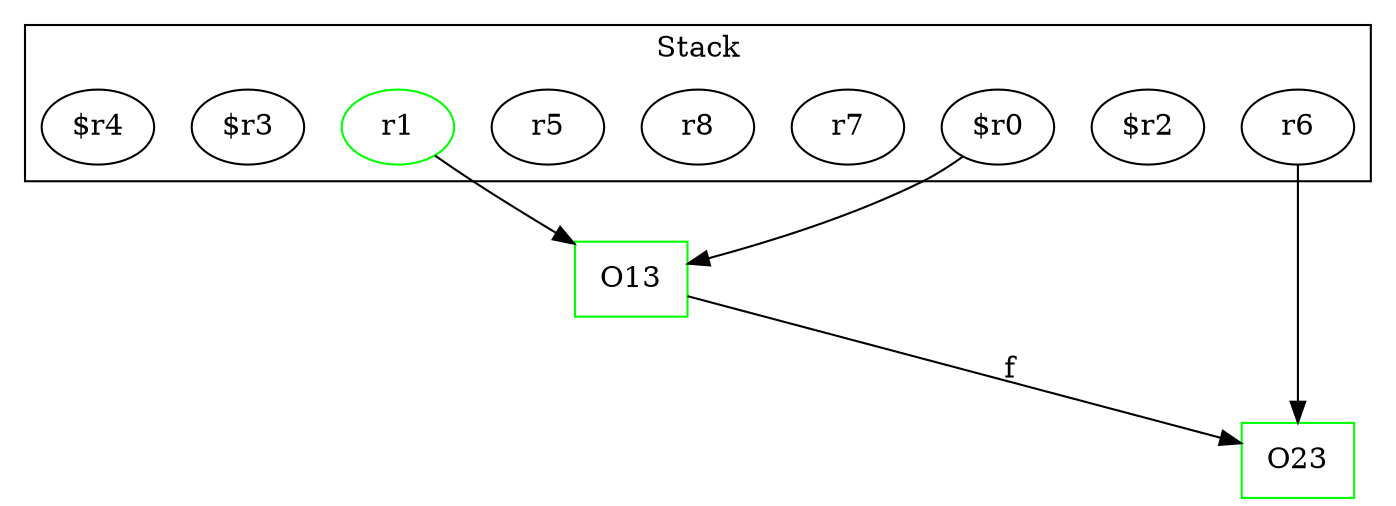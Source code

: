 digraph sample {
  rankDir="LR";
  subgraph cluster_0 {
    label="Stack"
    "r1"; "$r2"; "$r0"; "r7"; "r8"; "r5"; "r6"; "$r3"; "$r4"; 
  }
  "r1" -> { O13 };
  "$r2" -> { };
  "$r0" -> { O13 };
  "r7" -> { };
  "r8" -> { };
  "r5" -> { };
  "r6" -> { O23 };
  "$r3" -> { };
  "$r4" -> { };
  O13[shape=box];
  O23[shape=box];
  O13 -> O23[label="f", weight="0.2"]
  "r1"[color="green"];
  O13[color="green"];
  O23[color="green"];
}
